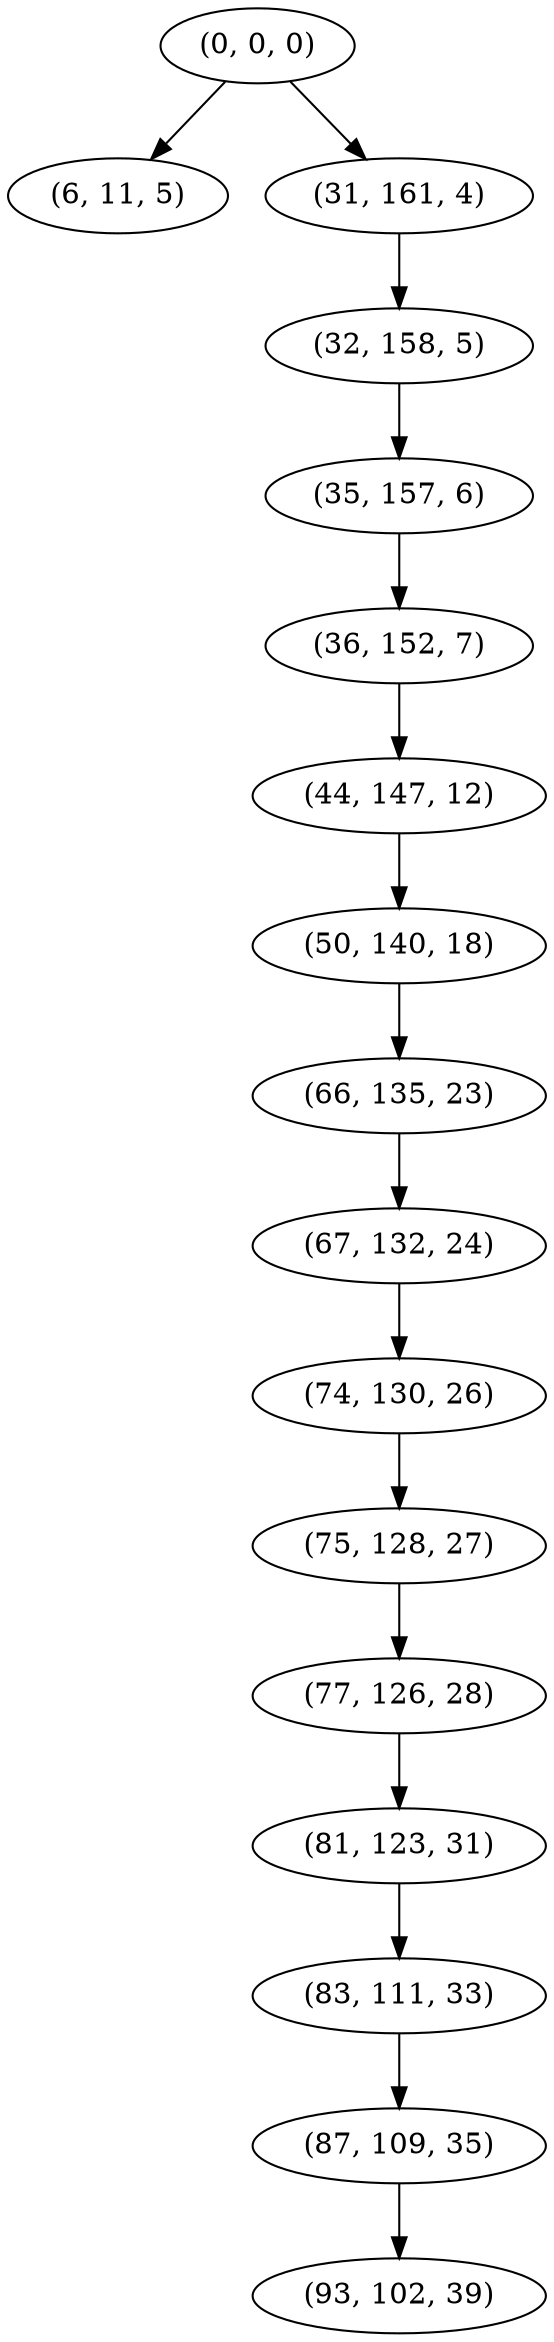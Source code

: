 digraph tree {
    "(0, 0, 0)";
    "(6, 11, 5)";
    "(31, 161, 4)";
    "(32, 158, 5)";
    "(35, 157, 6)";
    "(36, 152, 7)";
    "(44, 147, 12)";
    "(50, 140, 18)";
    "(66, 135, 23)";
    "(67, 132, 24)";
    "(74, 130, 26)";
    "(75, 128, 27)";
    "(77, 126, 28)";
    "(81, 123, 31)";
    "(83, 111, 33)";
    "(87, 109, 35)";
    "(93, 102, 39)";
    "(0, 0, 0)" -> "(6, 11, 5)";
    "(0, 0, 0)" -> "(31, 161, 4)";
    "(31, 161, 4)" -> "(32, 158, 5)";
    "(32, 158, 5)" -> "(35, 157, 6)";
    "(35, 157, 6)" -> "(36, 152, 7)";
    "(36, 152, 7)" -> "(44, 147, 12)";
    "(44, 147, 12)" -> "(50, 140, 18)";
    "(50, 140, 18)" -> "(66, 135, 23)";
    "(66, 135, 23)" -> "(67, 132, 24)";
    "(67, 132, 24)" -> "(74, 130, 26)";
    "(74, 130, 26)" -> "(75, 128, 27)";
    "(75, 128, 27)" -> "(77, 126, 28)";
    "(77, 126, 28)" -> "(81, 123, 31)";
    "(81, 123, 31)" -> "(83, 111, 33)";
    "(83, 111, 33)" -> "(87, 109, 35)";
    "(87, 109, 35)" -> "(93, 102, 39)";
}
